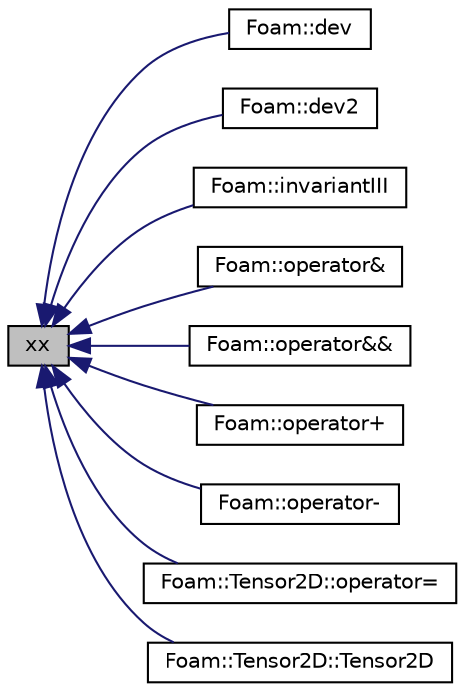 digraph "xx"
{
  bgcolor="transparent";
  edge [fontname="Helvetica",fontsize="10",labelfontname="Helvetica",labelfontsize="10"];
  node [fontname="Helvetica",fontsize="10",shape=record];
  rankdir="LR";
  Node1 [label="xx",height=0.2,width=0.4,color="black", fillcolor="grey75", style="filled" fontcolor="black"];
  Node1 -> Node2 [dir="back",color="midnightblue",fontsize="10",style="solid",fontname="Helvetica"];
  Node2 [label="Foam::dev",height=0.2,width=0.4,color="black",URL="$namespaceFoam.html#a560470217689182b6af0151aad48e69c",tooltip="Return the deviatoric part of a symmetric tensor. "];
  Node1 -> Node3 [dir="back",color="midnightblue",fontsize="10",style="solid",fontname="Helvetica"];
  Node3 [label="Foam::dev2",height=0.2,width=0.4,color="black",URL="$namespaceFoam.html#abd54080f00600e590fe507914355fb5c",tooltip="Return the deviatoric part of a symmetric tensor. "];
  Node1 -> Node4 [dir="back",color="midnightblue",fontsize="10",style="solid",fontname="Helvetica"];
  Node4 [label="Foam::invariantIII",height=0.2,width=0.4,color="black",URL="$namespaceFoam.html#aa68648ea88eb8e54735863f4ff02e976",tooltip="Return the 3rd invariant of a symmetric tensor. "];
  Node1 -> Node5 [dir="back",color="midnightblue",fontsize="10",style="solid",fontname="Helvetica"];
  Node5 [label="Foam::operator&",height=0.2,width=0.4,color="black",URL="$namespaceFoam.html#a29109ba4618a2f45abff6732831e5093",tooltip="Inner-product between two symmetric tensors. "];
  Node1 -> Node6 [dir="back",color="midnightblue",fontsize="10",style="solid",fontname="Helvetica"];
  Node6 [label="Foam::operator&&",height=0.2,width=0.4,color="black",URL="$namespaceFoam.html#a96c208d4698811a9a5afd3cfd8de7207",tooltip="Double-dot-product between a symmetric tensor and a symmetric tensor. "];
  Node1 -> Node7 [dir="back",color="midnightblue",fontsize="10",style="solid",fontname="Helvetica"];
  Node7 [label="Foam::operator+",height=0.2,width=0.4,color="black",URL="$namespaceFoam.html#a28ea67871014901a88d1a70d293f957a"];
  Node1 -> Node8 [dir="back",color="midnightblue",fontsize="10",style="solid",fontname="Helvetica"];
  Node8 [label="Foam::operator-",height=0.2,width=0.4,color="black",URL="$namespaceFoam.html#a9ad3917c718c521f11d2550d0eefe541"];
  Node1 -> Node9 [dir="back",color="midnightblue",fontsize="10",style="solid",fontname="Helvetica"];
  Node9 [label="Foam::Tensor2D::operator=",height=0.2,width=0.4,color="black",URL="$classFoam_1_1Tensor2D.html#acdd34ba94146fb11495970ee4c49fb63",tooltip="Copy assign from SphericalTensor2D. "];
  Node1 -> Node10 [dir="back",color="midnightblue",fontsize="10",style="solid",fontname="Helvetica"];
  Node10 [label="Foam::Tensor2D::Tensor2D",height=0.2,width=0.4,color="black",URL="$classFoam_1_1Tensor2D.html#a2cd4301263182caa8094dc0faecd0020",tooltip="Construct given SphericalTensor2D. "];
}
